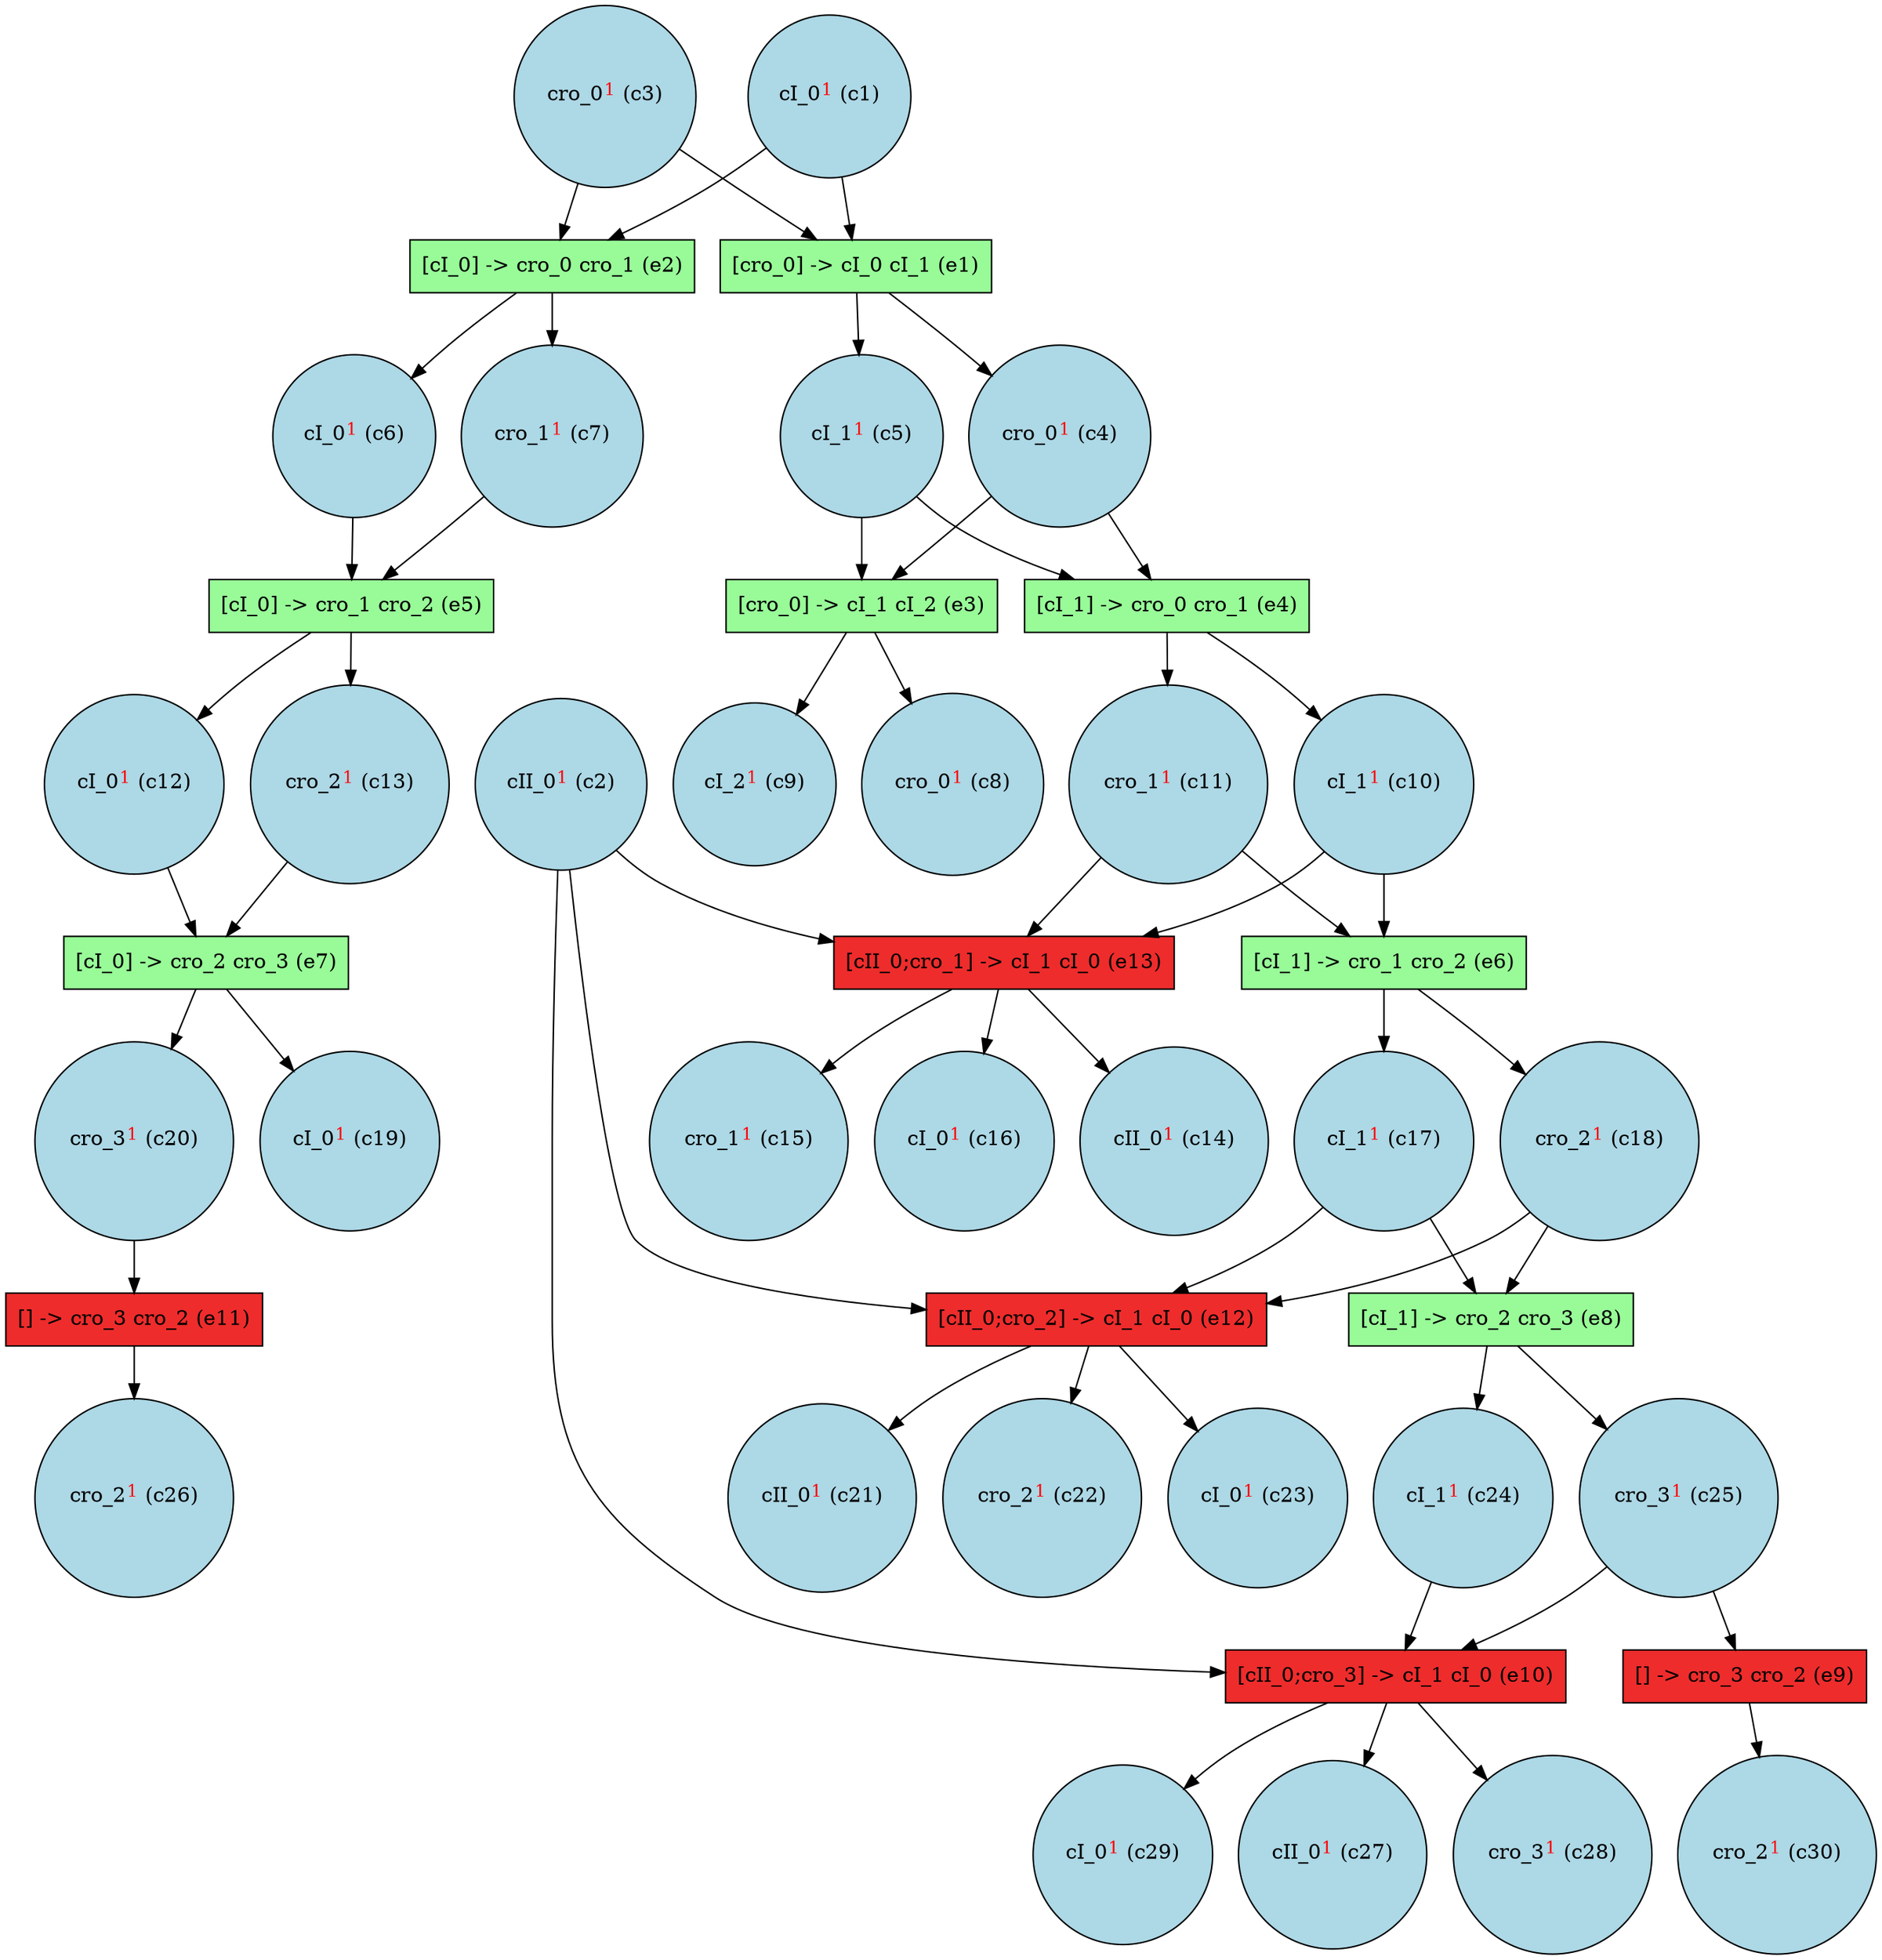 digraph test {
  c1 -> e2;
  c1 -> e1;
  c2 -> e10;
  c2 -> e12;
  c2 -> e13;
  c3 -> e2;
  c3 -> e1;
  e1 -> c4;
  c4 -> e4;
  c4 -> e3;
  e1 -> c5;
  c5 -> e4;
  c5 -> e3;
  e2 -> c6;
  c6 -> e5;
  e2 -> c7;
  c7 -> e5;
  e3 -> c8;
  e3 -> c9;
  e4 -> c10;
  c10 -> e6;
  c10 -> e13;
  e4 -> c11;
  c11 -> e6;
  c11 -> e13;
  e5 -> c12;
  c12 -> e7;
  e5 -> c13;
  c13 -> e7;
  e13 -> c14;
  e13 -> c15;
  e13 -> c16;
  e6 -> c17;
  c17 -> e8;
  c17 -> e12;
  e6 -> c18;
  c18 -> e8;
  c18 -> e12;
  e7 -> c19;
  e7 -> c20;
  c20 -> e11;
  e12 -> c21;
  e12 -> c22;
  e12 -> c23;
  e8 -> c24;
  c24 -> e10;
  e8 -> c25;
  c25 -> e9;
  c25 -> e10;
  e11 -> c26;
  e10 -> c27;
  e10 -> c28;
  e10 -> c29;
  e9 -> c30;
  c1 [fillcolor=lightblue label= <cI_0<FONT COLOR="red"><SUP>1</SUP></FONT>&nbsp;(c1)> shape=circle style=filled];
  c2 [fillcolor=lightblue label= <cII_0<FONT COLOR="red"><SUP>1</SUP></FONT>&nbsp;(c2)> shape=circle style=filled];
  c3 [fillcolor=lightblue label= <cro_0<FONT COLOR="red"><SUP>1</SUP></FONT>&nbsp;(c3)> shape=circle style=filled];
  c4 [fillcolor=lightblue label= <cro_0<FONT COLOR="red"><SUP>1</SUP></FONT>&nbsp;(c4)> shape=circle style=filled];
  c5 [fillcolor=lightblue label= <cI_1<FONT COLOR="red"><SUP>1</SUP></FONT>&nbsp;(c5)> shape=circle style=filled];
  c6 [fillcolor=lightblue label= <cI_0<FONT COLOR="red"><SUP>1</SUP></FONT>&nbsp;(c6)> shape=circle style=filled];
  c7 [fillcolor=lightblue label= <cro_1<FONT COLOR="red"><SUP>1</SUP></FONT>&nbsp;(c7)> shape=circle style=filled];
  c8 [fillcolor=lightblue label= <cro_0<FONT COLOR="red"><SUP>1</SUP></FONT>&nbsp;(c8)> shape=circle style=filled];
  c9 [fillcolor=lightblue label= <cI_2<FONT COLOR="red"><SUP>1</SUP></FONT>&nbsp;(c9)> shape=circle style=filled];
  c10 [fillcolor=lightblue label= <cI_1<FONT COLOR="red"><SUP>1</SUP></FONT>&nbsp;(c10)> shape=circle style=filled];
  c11 [fillcolor=lightblue label= <cro_1<FONT COLOR="red"><SUP>1</SUP></FONT>&nbsp;(c11)> shape=circle style=filled];
  c12 [fillcolor=lightblue label= <cI_0<FONT COLOR="red"><SUP>1</SUP></FONT>&nbsp;(c12)> shape=circle style=filled];
  c13 [fillcolor=lightblue label= <cro_2<FONT COLOR="red"><SUP>1</SUP></FONT>&nbsp;(c13)> shape=circle style=filled];
  c14 [fillcolor=lightblue label= <cII_0<FONT COLOR="red"><SUP>1</SUP></FONT>&nbsp;(c14)> shape=circle style=filled];
  c15 [fillcolor=lightblue label= <cro_1<FONT COLOR="red"><SUP>1</SUP></FONT>&nbsp;(c15)> shape=circle style=filled];
  c16 [fillcolor=lightblue label= <cI_0<FONT COLOR="red"><SUP>1</SUP></FONT>&nbsp;(c16)> shape=circle style=filled];
  c17 [fillcolor=lightblue label= <cI_1<FONT COLOR="red"><SUP>1</SUP></FONT>&nbsp;(c17)> shape=circle style=filled];
  c18 [fillcolor=lightblue label= <cro_2<FONT COLOR="red"><SUP>1</SUP></FONT>&nbsp;(c18)> shape=circle style=filled];
  c19 [fillcolor=lightblue label= <cI_0<FONT COLOR="red"><SUP>1</SUP></FONT>&nbsp;(c19)> shape=circle style=filled];
  c20 [fillcolor=lightblue label= <cro_3<FONT COLOR="red"><SUP>1</SUP></FONT>&nbsp;(c20)> shape=circle style=filled];
  c21 [fillcolor=lightblue label= <cII_0<FONT COLOR="red"><SUP>1</SUP></FONT>&nbsp;(c21)> shape=circle style=filled];
  c22 [fillcolor=lightblue label= <cro_2<FONT COLOR="red"><SUP>1</SUP></FONT>&nbsp;(c22)> shape=circle style=filled];
  c23 [fillcolor=lightblue label= <cI_0<FONT COLOR="red"><SUP>1</SUP></FONT>&nbsp;(c23)> shape=circle style=filled];
  c24 [fillcolor=lightblue label= <cI_1<FONT COLOR="red"><SUP>1</SUP></FONT>&nbsp;(c24)> shape=circle style=filled];
  c25 [fillcolor=lightblue label= <cro_3<FONT COLOR="red"><SUP>1</SUP></FONT>&nbsp;(c25)> shape=circle style=filled];
  c26 [fillcolor=lightblue label= <cro_2<FONT COLOR="red"><SUP>1</SUP></FONT>&nbsp;(c26)> shape=circle style=filled];
  c27 [fillcolor=lightblue label= <cII_0<FONT COLOR="red"><SUP>1</SUP></FONT>&nbsp;(c27)> shape=circle style=filled];
  c28 [fillcolor=lightblue label= <cro_3<FONT COLOR="red"><SUP>1</SUP></FONT>&nbsp;(c28)> shape=circle style=filled];
  c29 [fillcolor=lightblue label= <cI_0<FONT COLOR="red"><SUP>1</SUP></FONT>&nbsp;(c29)> shape=circle style=filled];
  c30 [fillcolor=lightblue label= <cro_2<FONT COLOR="red"><SUP>1</SUP></FONT>&nbsp;(c30)> shape=circle style=filled];
  e1 [fillcolor=palegreen label="[cro_0] -> cI_0 cI_1 (e1)" shape=box style=filled];
  e2 [fillcolor=palegreen label="[cI_0] -> cro_0 cro_1 (e2)" shape=box style=filled];
  e3 [fillcolor=palegreen label="[cro_0] -> cI_1 cI_2 (e3)" shape=box style=filled];
  e4 [fillcolor=palegreen label="[cI_1] -> cro_0 cro_1 (e4)" shape=box style=filled];
  e5 [fillcolor=palegreen label="[cI_0] -> cro_1 cro_2 (e5)" shape=box style=filled];
  e6 [fillcolor=palegreen label="[cI_1] -> cro_1 cro_2 (e6)" shape=box style=filled];
  e7 [fillcolor=palegreen label="[cI_0] -> cro_2 cro_3 (e7)" shape=box style=filled];
  e8 [fillcolor=palegreen label="[cI_1] -> cro_2 cro_3 (e8)" shape=box style=filled];
  e9 [color=black fillcolor=firebrick2 label="[] -> cro_3 cro_2 (e9)" shape=box style=filled];
  e10 [color=black fillcolor=firebrick2 label="[cII_0;cro_3] -> cI_1 cI_0 (e10)" shape=box style=filled];
  e11 [color=black fillcolor=firebrick2 label="[] -> cro_3 cro_2 (e11)" shape=box style=filled];
  e12 [color=black fillcolor=firebrick2 label="[cII_0;cro_2] -> cI_1 cI_0 (e12)" shape=box style=filled];
  e13 [color=black fillcolor=firebrick2 label="[cII_0;cro_1] -> cI_1 cI_0 (e13)" shape=box style=filled];
}
